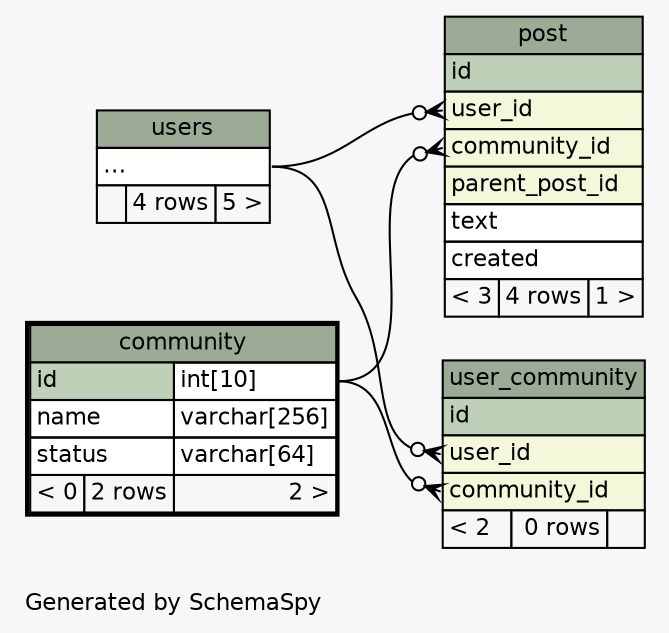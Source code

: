 // dot 2.40.1 on Linux 4.12.5-300.fc26.x86_64
// SchemaSpy rev 590
digraph "twoDegreesRelationshipsDiagram" {
  graph [
    rankdir="RL"
    bgcolor="#f7f7f7"
    label="\nGenerated by SchemaSpy"
    labeljust="l"
    nodesep="0.18"
    ranksep="0.46"
    fontname="Helvetica"
    fontsize="11"
  ];
  node [
    fontname="Helvetica"
    fontsize="11"
    shape="plaintext"
  ];
  edge [
    arrowsize="0.8"
  ];
  "post":"community_id":w -> "community":"id.type":e [arrowhead=none dir=back arrowtail=crowodot];
  "post":"user_id":w -> "users":"elipses":e [arrowhead=none dir=back arrowtail=crowodot];
  "user_community":"community_id":w -> "community":"id.type":e [arrowhead=none dir=back arrowtail=crowodot];
  "user_community":"user_id":w -> "users":"elipses":e [arrowhead=none dir=back arrowtail=crowodot];
  "community" [
    label=<
    <TABLE BORDER="2" CELLBORDER="1" CELLSPACING="0" BGCOLOR="#ffffff">
      <TR><TD COLSPAN="3" BGCOLOR="#9bab96" ALIGN="CENTER">community</TD></TR>
      <TR><TD PORT="id" COLSPAN="2" BGCOLOR="#bed1b8" ALIGN="LEFT">id</TD><TD PORT="id.type" ALIGN="LEFT">int[10]</TD></TR>
      <TR><TD PORT="name" COLSPAN="2" ALIGN="LEFT">name</TD><TD PORT="name.type" ALIGN="LEFT">varchar[256]</TD></TR>
      <TR><TD PORT="status" COLSPAN="2" ALIGN="LEFT">status</TD><TD PORT="status.type" ALIGN="LEFT">varchar[64]</TD></TR>
      <TR><TD ALIGN="LEFT" BGCOLOR="#f7f7f7">&lt; 0</TD><TD ALIGN="RIGHT" BGCOLOR="#f7f7f7">2 rows</TD><TD ALIGN="RIGHT" BGCOLOR="#f7f7f7">2 &gt;</TD></TR>
    </TABLE>>
    URL="community.html"
    tooltip="community"
  ];
  "post" [
    label=<
    <TABLE BORDER="0" CELLBORDER="1" CELLSPACING="0" BGCOLOR="#ffffff">
      <TR><TD COLSPAN="3" BGCOLOR="#9bab96" ALIGN="CENTER">post</TD></TR>
      <TR><TD PORT="id" COLSPAN="3" BGCOLOR="#bed1b8" ALIGN="LEFT">id</TD></TR>
      <TR><TD PORT="user_id" COLSPAN="3" BGCOLOR="#f4f7da" ALIGN="LEFT">user_id</TD></TR>
      <TR><TD PORT="community_id" COLSPAN="3" BGCOLOR="#f4f7da" ALIGN="LEFT">community_id</TD></TR>
      <TR><TD PORT="parent_post_id" COLSPAN="3" BGCOLOR="#f4f7da" ALIGN="LEFT">parent_post_id</TD></TR>
      <TR><TD PORT="text" COLSPAN="3" ALIGN="LEFT">text</TD></TR>
      <TR><TD PORT="created" COLSPAN="3" ALIGN="LEFT">created</TD></TR>
      <TR><TD ALIGN="LEFT" BGCOLOR="#f7f7f7">&lt; 3</TD><TD ALIGN="RIGHT" BGCOLOR="#f7f7f7">4 rows</TD><TD ALIGN="RIGHT" BGCOLOR="#f7f7f7">1 &gt;</TD></TR>
    </TABLE>>
    URL="post.html"
    tooltip="post"
  ];
  "user_community" [
    label=<
    <TABLE BORDER="0" CELLBORDER="1" CELLSPACING="0" BGCOLOR="#ffffff">
      <TR><TD COLSPAN="3" BGCOLOR="#9bab96" ALIGN="CENTER">user_community</TD></TR>
      <TR><TD PORT="id" COLSPAN="3" BGCOLOR="#bed1b8" ALIGN="LEFT">id</TD></TR>
      <TR><TD PORT="user_id" COLSPAN="3" BGCOLOR="#f4f7da" ALIGN="LEFT">user_id</TD></TR>
      <TR><TD PORT="community_id" COLSPAN="3" BGCOLOR="#f4f7da" ALIGN="LEFT">community_id</TD></TR>
      <TR><TD ALIGN="LEFT" BGCOLOR="#f7f7f7">&lt; 2</TD><TD ALIGN="RIGHT" BGCOLOR="#f7f7f7">0 rows</TD><TD ALIGN="RIGHT" BGCOLOR="#f7f7f7">  </TD></TR>
    </TABLE>>
    URL="user_community.html"
    tooltip="user_community"
  ];
  "users" [
    label=<
    <TABLE BORDER="0" CELLBORDER="1" CELLSPACING="0" BGCOLOR="#ffffff">
      <TR><TD COLSPAN="3" BGCOLOR="#9bab96" ALIGN="CENTER">users</TD></TR>
      <TR><TD PORT="elipses" COLSPAN="3" ALIGN="LEFT">...</TD></TR>
      <TR><TD ALIGN="LEFT" BGCOLOR="#f7f7f7">  </TD><TD ALIGN="RIGHT" BGCOLOR="#f7f7f7">4 rows</TD><TD ALIGN="RIGHT" BGCOLOR="#f7f7f7">5 &gt;</TD></TR>
    </TABLE>>
    URL="users.html"
    tooltip="users"
  ];
}
